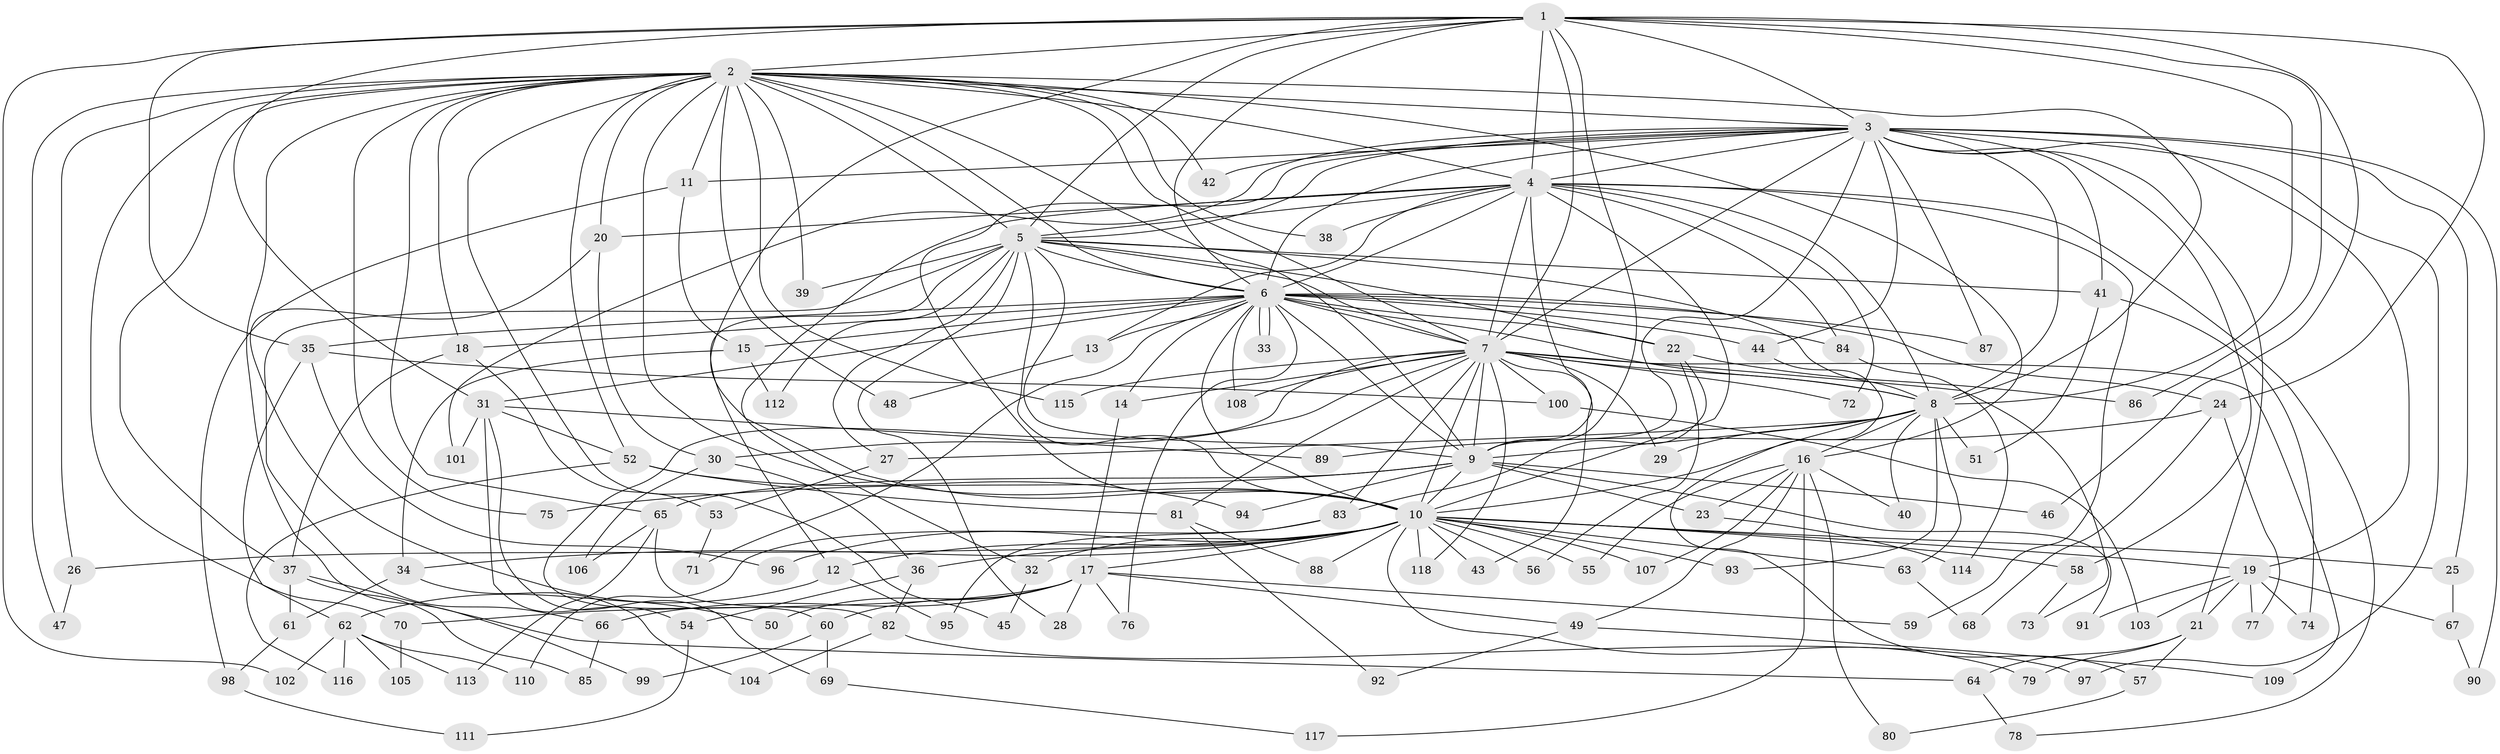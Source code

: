 // Generated by graph-tools (version 1.1) at 2025/35/03/09/25 02:35:11]
// undirected, 118 vertices, 261 edges
graph export_dot {
graph [start="1"]
  node [color=gray90,style=filled];
  1;
  2;
  3;
  4;
  5;
  6;
  7;
  8;
  9;
  10;
  11;
  12;
  13;
  14;
  15;
  16;
  17;
  18;
  19;
  20;
  21;
  22;
  23;
  24;
  25;
  26;
  27;
  28;
  29;
  30;
  31;
  32;
  33;
  34;
  35;
  36;
  37;
  38;
  39;
  40;
  41;
  42;
  43;
  44;
  45;
  46;
  47;
  48;
  49;
  50;
  51;
  52;
  53;
  54;
  55;
  56;
  57;
  58;
  59;
  60;
  61;
  62;
  63;
  64;
  65;
  66;
  67;
  68;
  69;
  70;
  71;
  72;
  73;
  74;
  75;
  76;
  77;
  78;
  79;
  80;
  81;
  82;
  83;
  84;
  85;
  86;
  87;
  88;
  89;
  90;
  91;
  92;
  93;
  94;
  95;
  96;
  97;
  98;
  99;
  100;
  101;
  102;
  103;
  104;
  105;
  106;
  107;
  108;
  109;
  110;
  111;
  112;
  113;
  114;
  115;
  116;
  117;
  118;
  1 -- 2;
  1 -- 3;
  1 -- 4;
  1 -- 5;
  1 -- 6;
  1 -- 7;
  1 -- 8;
  1 -- 9;
  1 -- 10;
  1 -- 24;
  1 -- 31;
  1 -- 35;
  1 -- 46;
  1 -- 86;
  1 -- 102;
  2 -- 3;
  2 -- 4;
  2 -- 5;
  2 -- 6;
  2 -- 7;
  2 -- 8;
  2 -- 9;
  2 -- 10;
  2 -- 11;
  2 -- 16;
  2 -- 18;
  2 -- 20;
  2 -- 26;
  2 -- 37;
  2 -- 38;
  2 -- 39;
  2 -- 42;
  2 -- 45;
  2 -- 47;
  2 -- 48;
  2 -- 52;
  2 -- 65;
  2 -- 70;
  2 -- 75;
  2 -- 99;
  2 -- 115;
  3 -- 4;
  3 -- 5;
  3 -- 6;
  3 -- 7;
  3 -- 8;
  3 -- 9;
  3 -- 10;
  3 -- 11;
  3 -- 19;
  3 -- 21;
  3 -- 25;
  3 -- 41;
  3 -- 42;
  3 -- 44;
  3 -- 58;
  3 -- 87;
  3 -- 90;
  3 -- 97;
  3 -- 101;
  4 -- 5;
  4 -- 6;
  4 -- 7;
  4 -- 8;
  4 -- 9;
  4 -- 10;
  4 -- 13;
  4 -- 20;
  4 -- 32;
  4 -- 38;
  4 -- 59;
  4 -- 72;
  4 -- 78;
  4 -- 84;
  5 -- 6;
  5 -- 7;
  5 -- 8;
  5 -- 9;
  5 -- 10;
  5 -- 12;
  5 -- 22;
  5 -- 27;
  5 -- 28;
  5 -- 39;
  5 -- 41;
  5 -- 66;
  5 -- 112;
  6 -- 7;
  6 -- 8;
  6 -- 9;
  6 -- 10;
  6 -- 13;
  6 -- 14;
  6 -- 15;
  6 -- 18;
  6 -- 22;
  6 -- 24;
  6 -- 31;
  6 -- 33;
  6 -- 33;
  6 -- 35;
  6 -- 44;
  6 -- 71;
  6 -- 76;
  6 -- 84;
  6 -- 87;
  6 -- 108;
  7 -- 8;
  7 -- 9;
  7 -- 10;
  7 -- 14;
  7 -- 29;
  7 -- 30;
  7 -- 43;
  7 -- 60;
  7 -- 72;
  7 -- 73;
  7 -- 81;
  7 -- 83;
  7 -- 100;
  7 -- 108;
  7 -- 109;
  7 -- 115;
  7 -- 118;
  8 -- 9;
  8 -- 10;
  8 -- 16;
  8 -- 27;
  8 -- 29;
  8 -- 40;
  8 -- 51;
  8 -- 63;
  8 -- 93;
  9 -- 10;
  9 -- 23;
  9 -- 46;
  9 -- 65;
  9 -- 75;
  9 -- 91;
  9 -- 94;
  10 -- 12;
  10 -- 17;
  10 -- 19;
  10 -- 25;
  10 -- 26;
  10 -- 32;
  10 -- 34;
  10 -- 36;
  10 -- 43;
  10 -- 55;
  10 -- 56;
  10 -- 58;
  10 -- 63;
  10 -- 79;
  10 -- 88;
  10 -- 93;
  10 -- 96;
  10 -- 107;
  10 -- 118;
  11 -- 15;
  11 -- 98;
  12 -- 62;
  12 -- 95;
  13 -- 48;
  14 -- 17;
  15 -- 34;
  15 -- 112;
  16 -- 23;
  16 -- 40;
  16 -- 49;
  16 -- 55;
  16 -- 80;
  16 -- 107;
  16 -- 117;
  17 -- 28;
  17 -- 49;
  17 -- 50;
  17 -- 59;
  17 -- 60;
  17 -- 66;
  17 -- 70;
  17 -- 76;
  18 -- 37;
  18 -- 53;
  19 -- 21;
  19 -- 67;
  19 -- 74;
  19 -- 77;
  19 -- 91;
  19 -- 103;
  20 -- 30;
  20 -- 50;
  21 -- 57;
  21 -- 64;
  21 -- 79;
  22 -- 56;
  22 -- 83;
  22 -- 86;
  23 -- 114;
  24 -- 68;
  24 -- 77;
  24 -- 89;
  25 -- 67;
  26 -- 47;
  27 -- 53;
  30 -- 36;
  30 -- 106;
  31 -- 52;
  31 -- 54;
  31 -- 69;
  31 -- 89;
  31 -- 101;
  32 -- 45;
  34 -- 61;
  34 -- 104;
  35 -- 62;
  35 -- 96;
  35 -- 100;
  36 -- 54;
  36 -- 82;
  37 -- 61;
  37 -- 64;
  37 -- 85;
  41 -- 51;
  41 -- 74;
  44 -- 57;
  49 -- 92;
  49 -- 109;
  52 -- 81;
  52 -- 94;
  52 -- 116;
  53 -- 71;
  54 -- 111;
  57 -- 80;
  58 -- 73;
  60 -- 69;
  60 -- 99;
  61 -- 98;
  62 -- 102;
  62 -- 105;
  62 -- 110;
  62 -- 113;
  62 -- 116;
  63 -- 68;
  64 -- 78;
  65 -- 82;
  65 -- 106;
  65 -- 113;
  66 -- 85;
  67 -- 90;
  69 -- 117;
  70 -- 105;
  81 -- 88;
  81 -- 92;
  82 -- 97;
  82 -- 104;
  83 -- 95;
  83 -- 110;
  84 -- 114;
  98 -- 111;
  100 -- 103;
}
